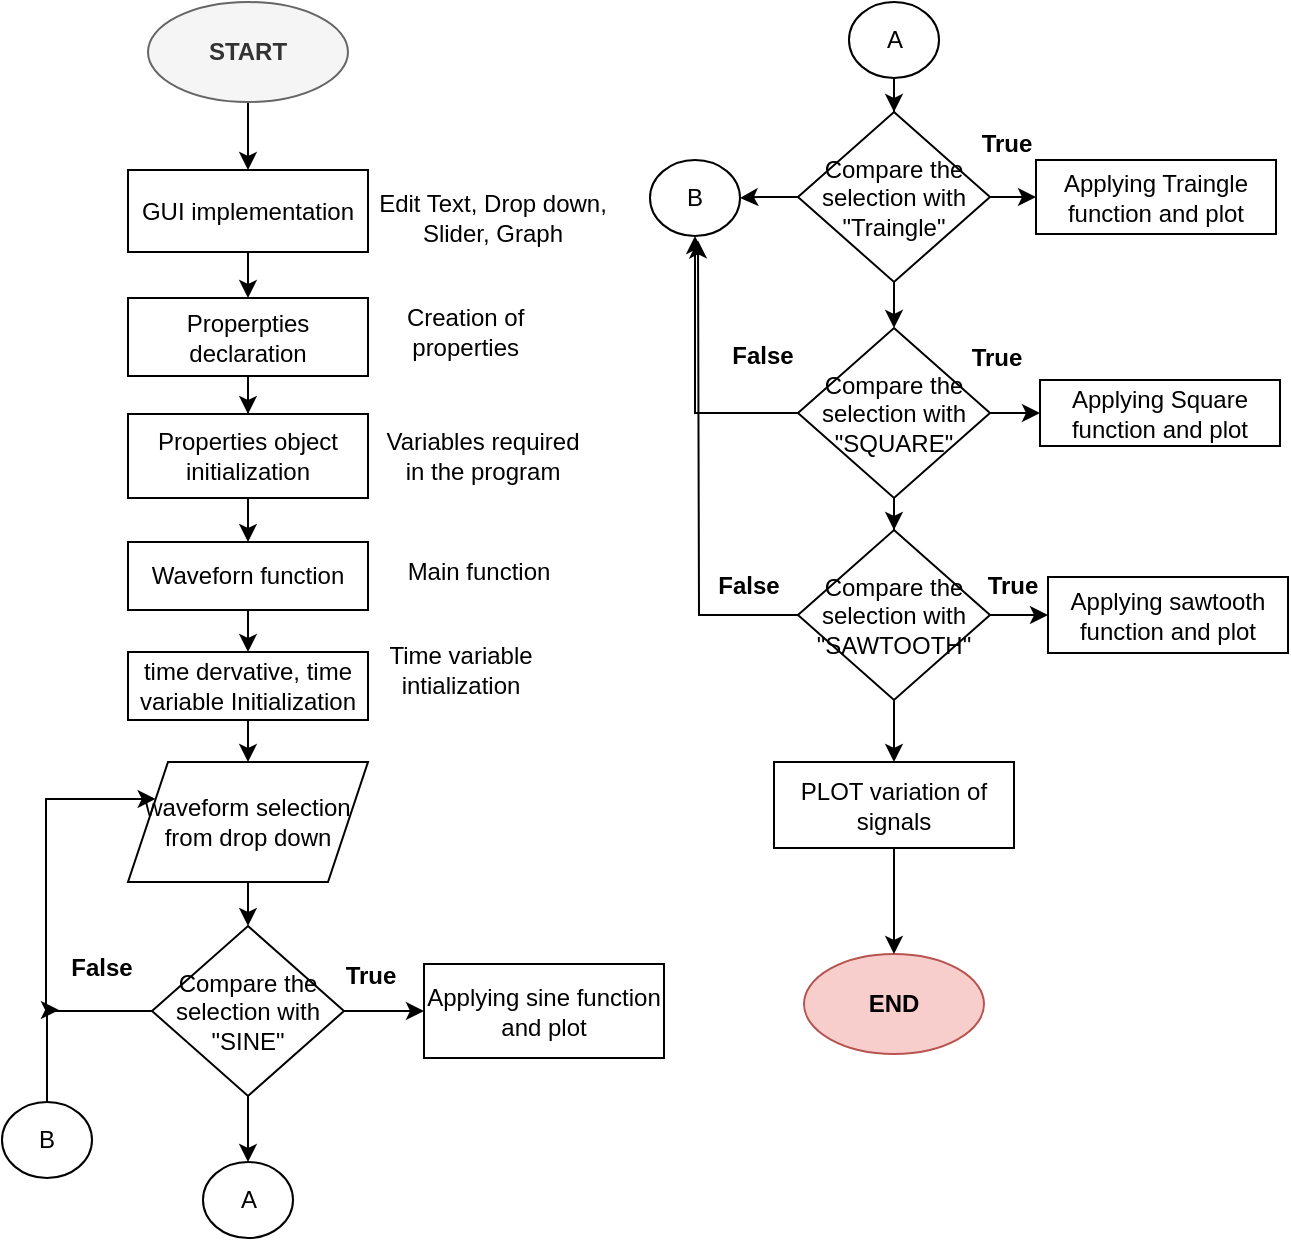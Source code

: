 <mxfile version="14.5.1" type="device"><diagram id="9ZcduFyPteUCx2g0oWqO" name="Page-1"><mxGraphModel dx="1024" dy="1801" grid="0" gridSize="10" guides="1" tooltips="1" connect="1" arrows="1" fold="1" page="1" pageScale="1" pageWidth="827" pageHeight="1169" math="0" shadow="0"><root><mxCell id="0"/><mxCell id="1" parent="0"/><mxCell id="pMCevR4gJOgcGjxJ5xp9-7" style="edgeStyle=orthogonalEdgeStyle;rounded=0;orthogonalLoop=1;jettySize=auto;html=1;" edge="1" parent="1" source="J5Ix0FCC8kv3Ylk-GJV6-1" target="pMCevR4gJOgcGjxJ5xp9-5"><mxGeometry relative="1" as="geometry"/></mxCell><mxCell id="J5Ix0FCC8kv3Ylk-GJV6-1" value="&lt;b&gt;START&lt;/b&gt;" style="ellipse;whiteSpace=wrap;html=1;fillColor=#f5f5f5;strokeColor=#666666;fontColor=#333333;" parent="1" vertex="1"><mxGeometry x="85" y="-1160" width="100" height="50" as="geometry"/></mxCell><mxCell id="J5Ix0FCC8kv3Ylk-GJV6-6" value="" style="edgeStyle=orthogonalEdgeStyle;rounded=0;orthogonalLoop=1;jettySize=auto;html=1;" parent="1" source="J5Ix0FCC8kv3Ylk-GJV6-3" target="J5Ix0FCC8kv3Ylk-GJV6-5" edge="1"><mxGeometry relative="1" as="geometry"/></mxCell><mxCell id="J5Ix0FCC8kv3Ylk-GJV6-3" value="Properpties declaration" style="rounded=0;whiteSpace=wrap;html=1;" parent="1" vertex="1"><mxGeometry x="75" y="-1012" width="120" height="39" as="geometry"/></mxCell><mxCell id="J5Ix0FCC8kv3Ylk-GJV6-8" value="" style="edgeStyle=orthogonalEdgeStyle;rounded=0;orthogonalLoop=1;jettySize=auto;html=1;" parent="1" source="J5Ix0FCC8kv3Ylk-GJV6-5" target="J5Ix0FCC8kv3Ylk-GJV6-7" edge="1"><mxGeometry relative="1" as="geometry"/></mxCell><mxCell id="J5Ix0FCC8kv3Ylk-GJV6-5" value="Properties object initialization" style="rounded=0;whiteSpace=wrap;html=1;" parent="1" vertex="1"><mxGeometry x="75" y="-954" width="120" height="42" as="geometry"/></mxCell><mxCell id="pMCevR4gJOgcGjxJ5xp9-24" style="edgeStyle=orthogonalEdgeStyle;rounded=0;orthogonalLoop=1;jettySize=auto;html=1;" edge="1" parent="1" source="J5Ix0FCC8kv3Ylk-GJV6-7" target="pMCevR4gJOgcGjxJ5xp9-21"><mxGeometry relative="1" as="geometry"/></mxCell><mxCell id="J5Ix0FCC8kv3Ylk-GJV6-7" value="Waveforn function" style="rounded=0;whiteSpace=wrap;html=1;" parent="1" vertex="1"><mxGeometry x="75" y="-890" width="120" height="34" as="geometry"/></mxCell><mxCell id="J5Ix0FCC8kv3Ylk-GJV6-16" value="&lt;b&gt;False&lt;/b&gt;" style="text;html=1;strokeColor=none;fillColor=none;align=center;verticalAlign=middle;whiteSpace=wrap;rounded=0;" parent="1" vertex="1"><mxGeometry x="42" y="-687" width="40" height="20" as="geometry"/></mxCell><mxCell id="J5Ix0FCC8kv3Ylk-GJV6-56" value="&lt;b&gt;END&lt;/b&gt;" style="ellipse;whiteSpace=wrap;html=1;fillColor=#f8cecc;strokeColor=#b85450;" parent="1" vertex="1"><mxGeometry x="413" y="-684" width="90" height="50" as="geometry"/></mxCell><mxCell id="pMCevR4gJOgcGjxJ5xp9-1" value="Creation of&amp;nbsp; properties&amp;nbsp;" style="text;html=1;strokeColor=none;fillColor=none;align=center;verticalAlign=middle;whiteSpace=wrap;rounded=0;" vertex="1" parent="1"><mxGeometry x="204" y="-1009" width="83" height="28" as="geometry"/></mxCell><mxCell id="pMCevR4gJOgcGjxJ5xp9-2" value="Variables required&lt;br&gt;in the program" style="text;html=1;align=center;verticalAlign=middle;resizable=0;points=[];autosize=1;" vertex="1" parent="1"><mxGeometry x="198" y="-948.5" width="107" height="31" as="geometry"/></mxCell><mxCell id="pMCevR4gJOgcGjxJ5xp9-3" value="Main function" style="text;html=1;align=center;verticalAlign=middle;resizable=0;points=[];autosize=1;" vertex="1" parent="1"><mxGeometry x="209" y="-884" width="81" height="18" as="geometry"/></mxCell><mxCell id="pMCevR4gJOgcGjxJ5xp9-8" style="edgeStyle=orthogonalEdgeStyle;rounded=0;orthogonalLoop=1;jettySize=auto;html=1;" edge="1" parent="1" source="pMCevR4gJOgcGjxJ5xp9-5" target="J5Ix0FCC8kv3Ylk-GJV6-3"><mxGeometry relative="1" as="geometry"/></mxCell><mxCell id="pMCevR4gJOgcGjxJ5xp9-5" value="GUI implementation" style="rounded=0;whiteSpace=wrap;html=1;" vertex="1" parent="1"><mxGeometry x="75" y="-1076" width="120" height="41" as="geometry"/></mxCell><mxCell id="pMCevR4gJOgcGjxJ5xp9-6" value="Edit Text, Drop down,&lt;br&gt;Slider, Graph" style="text;html=1;align=center;verticalAlign=middle;resizable=0;points=[];autosize=1;" vertex="1" parent="1"><mxGeometry x="195" y="-1068" width="124" height="31" as="geometry"/></mxCell><mxCell id="pMCevR4gJOgcGjxJ5xp9-14" style="edgeStyle=orthogonalEdgeStyle;rounded=0;orthogonalLoop=1;jettySize=auto;html=1;entryX=0;entryY=0.25;entryDx=0;entryDy=0;" edge="1" parent="1" source="pMCevR4gJOgcGjxJ5xp9-9" target="pMCevR4gJOgcGjxJ5xp9-15"><mxGeometry relative="1" as="geometry"><mxPoint x="57" y="-567" as="targetPoint"/><Array as="points"><mxPoint x="34" y="-655"/><mxPoint x="34" y="-761"/></Array></mxGeometry></mxCell><mxCell id="pMCevR4gJOgcGjxJ5xp9-28" style="edgeStyle=orthogonalEdgeStyle;rounded=0;orthogonalLoop=1;jettySize=auto;html=1;" edge="1" parent="1" source="pMCevR4gJOgcGjxJ5xp9-9" target="pMCevR4gJOgcGjxJ5xp9-26"><mxGeometry relative="1" as="geometry"/></mxCell><mxCell id="pMCevR4gJOgcGjxJ5xp9-30" style="edgeStyle=orthogonalEdgeStyle;rounded=0;orthogonalLoop=1;jettySize=auto;html=1;" edge="1" parent="1" source="pMCevR4gJOgcGjxJ5xp9-9" target="pMCevR4gJOgcGjxJ5xp9-29"><mxGeometry relative="1" as="geometry"/></mxCell><mxCell id="pMCevR4gJOgcGjxJ5xp9-9" value="Compare the selection with &quot;SINE&quot;" style="rhombus;whiteSpace=wrap;html=1;" vertex="1" parent="1"><mxGeometry x="87" y="-698" width="96" height="85" as="geometry"/></mxCell><mxCell id="pMCevR4gJOgcGjxJ5xp9-18" style="edgeStyle=orthogonalEdgeStyle;rounded=0;orthogonalLoop=1;jettySize=auto;html=1;" edge="1" parent="1" source="pMCevR4gJOgcGjxJ5xp9-15" target="pMCevR4gJOgcGjxJ5xp9-9"><mxGeometry relative="1" as="geometry"/></mxCell><mxCell id="pMCevR4gJOgcGjxJ5xp9-15" value="&lt;span&gt;waveform selection from drop down&lt;/span&gt;" style="shape=parallelogram;perimeter=parallelogramPerimeter;whiteSpace=wrap;html=1;fixedSize=1;" vertex="1" parent="1"><mxGeometry x="75" y="-780" width="120" height="60" as="geometry"/></mxCell><mxCell id="pMCevR4gJOgcGjxJ5xp9-25" style="edgeStyle=orthogonalEdgeStyle;rounded=0;orthogonalLoop=1;jettySize=auto;html=1;" edge="1" parent="1" source="pMCevR4gJOgcGjxJ5xp9-21" target="pMCevR4gJOgcGjxJ5xp9-15"><mxGeometry relative="1" as="geometry"/></mxCell><mxCell id="pMCevR4gJOgcGjxJ5xp9-21" value="time dervative, time variable Initialization" style="rounded=0;whiteSpace=wrap;html=1;" vertex="1" parent="1"><mxGeometry x="75" y="-835" width="120" height="34" as="geometry"/></mxCell><mxCell id="pMCevR4gJOgcGjxJ5xp9-26" value="Applying sine function and plot" style="rounded=0;whiteSpace=wrap;html=1;" vertex="1" parent="1"><mxGeometry x="223" y="-679" width="120" height="47" as="geometry"/></mxCell><mxCell id="pMCevR4gJOgcGjxJ5xp9-27" style="edgeStyle=orthogonalEdgeStyle;rounded=0;orthogonalLoop=1;jettySize=auto;html=1;exitX=0.5;exitY=1;exitDx=0;exitDy=0;" edge="1" parent="1" source="pMCevR4gJOgcGjxJ5xp9-26" target="pMCevR4gJOgcGjxJ5xp9-26"><mxGeometry relative="1" as="geometry"/></mxCell><mxCell id="pMCevR4gJOgcGjxJ5xp9-29" value="A" style="ellipse;whiteSpace=wrap;html=1;" vertex="1" parent="1"><mxGeometry x="112.5" y="-580" width="45" height="38" as="geometry"/></mxCell><mxCell id="pMCevR4gJOgcGjxJ5xp9-31" value="True" style="text;html=1;align=center;verticalAlign=middle;resizable=0;points=[];autosize=1;fontStyle=1" vertex="1" parent="1"><mxGeometry x="178" y="-682" width="36" height="18" as="geometry"/></mxCell><mxCell id="pMCevR4gJOgcGjxJ5xp9-49" style="edgeStyle=orthogonalEdgeStyle;rounded=0;orthogonalLoop=1;jettySize=auto;html=1;" edge="1" parent="1" source="pMCevR4gJOgcGjxJ5xp9-33" target="pMCevR4gJOgcGjxJ5xp9-37"><mxGeometry relative="1" as="geometry"/></mxCell><mxCell id="pMCevR4gJOgcGjxJ5xp9-33" value="A" style="ellipse;whiteSpace=wrap;html=1;" vertex="1" parent="1"><mxGeometry x="435.5" y="-1160" width="45" height="38" as="geometry"/></mxCell><mxCell id="pMCevR4gJOgcGjxJ5xp9-34" value="Time variable &lt;br&gt;intialization" style="text;html=1;align=center;verticalAlign=middle;resizable=0;points=[];autosize=1;" vertex="1" parent="1"><mxGeometry x="200" y="-842" width="81" height="31" as="geometry"/></mxCell><mxCell id="pMCevR4gJOgcGjxJ5xp9-39" style="edgeStyle=orthogonalEdgeStyle;rounded=0;orthogonalLoop=1;jettySize=auto;html=1;" edge="1" parent="1" source="pMCevR4gJOgcGjxJ5xp9-37" target="pMCevR4gJOgcGjxJ5xp9-38"><mxGeometry relative="1" as="geometry"/></mxCell><mxCell id="pMCevR4gJOgcGjxJ5xp9-42" style="edgeStyle=orthogonalEdgeStyle;rounded=0;orthogonalLoop=1;jettySize=auto;html=1;" edge="1" parent="1" source="pMCevR4gJOgcGjxJ5xp9-37" target="pMCevR4gJOgcGjxJ5xp9-40"><mxGeometry relative="1" as="geometry"/></mxCell><mxCell id="pMCevR4gJOgcGjxJ5xp9-52" value="" style="edgeStyle=orthogonalEdgeStyle;rounded=0;orthogonalLoop=1;jettySize=auto;html=1;" edge="1" parent="1" source="pMCevR4gJOgcGjxJ5xp9-37" target="pMCevR4gJOgcGjxJ5xp9-51"><mxGeometry relative="1" as="geometry"/></mxCell><mxCell id="pMCevR4gJOgcGjxJ5xp9-37" value="Compare the selection with &quot;Traingle&quot;" style="rhombus;whiteSpace=wrap;html=1;" vertex="1" parent="1"><mxGeometry x="410" y="-1105" width="96" height="85" as="geometry"/></mxCell><mxCell id="pMCevR4gJOgcGjxJ5xp9-38" value="Applying Traingle function and plot" style="rounded=0;whiteSpace=wrap;html=1;" vertex="1" parent="1"><mxGeometry x="529" y="-1081" width="120" height="37" as="geometry"/></mxCell><mxCell id="pMCevR4gJOgcGjxJ5xp9-44" style="edgeStyle=orthogonalEdgeStyle;rounded=0;orthogonalLoop=1;jettySize=auto;html=1;" edge="1" parent="1" source="pMCevR4gJOgcGjxJ5xp9-40" target="pMCevR4gJOgcGjxJ5xp9-41"><mxGeometry relative="1" as="geometry"/></mxCell><mxCell id="pMCevR4gJOgcGjxJ5xp9-47" value="" style="edgeStyle=orthogonalEdgeStyle;rounded=0;orthogonalLoop=1;jettySize=auto;html=1;" edge="1" parent="1" source="pMCevR4gJOgcGjxJ5xp9-40" target="pMCevR4gJOgcGjxJ5xp9-45"><mxGeometry relative="1" as="geometry"/></mxCell><mxCell id="pMCevR4gJOgcGjxJ5xp9-53" style="edgeStyle=orthogonalEdgeStyle;rounded=0;orthogonalLoop=1;jettySize=auto;html=1;" edge="1" parent="1" source="pMCevR4gJOgcGjxJ5xp9-40" target="pMCevR4gJOgcGjxJ5xp9-51"><mxGeometry relative="1" as="geometry"/></mxCell><mxCell id="pMCevR4gJOgcGjxJ5xp9-40" value="Compare the selection with &quot;SQUARE&quot;" style="rhombus;whiteSpace=wrap;html=1;" vertex="1" parent="1"><mxGeometry x="410" y="-997" width="96" height="85" as="geometry"/></mxCell><mxCell id="pMCevR4gJOgcGjxJ5xp9-41" value="Applying Square function and plot" style="rounded=0;whiteSpace=wrap;html=1;" vertex="1" parent="1"><mxGeometry x="531" y="-971" width="120" height="33" as="geometry"/></mxCell><mxCell id="pMCevR4gJOgcGjxJ5xp9-48" value="" style="edgeStyle=orthogonalEdgeStyle;rounded=0;orthogonalLoop=1;jettySize=auto;html=1;" edge="1" parent="1" source="pMCevR4gJOgcGjxJ5xp9-45" target="pMCevR4gJOgcGjxJ5xp9-46"><mxGeometry relative="1" as="geometry"/></mxCell><mxCell id="pMCevR4gJOgcGjxJ5xp9-54" style="edgeStyle=orthogonalEdgeStyle;rounded=0;orthogonalLoop=1;jettySize=auto;html=1;" edge="1" parent="1" source="pMCevR4gJOgcGjxJ5xp9-45"><mxGeometry relative="1" as="geometry"><mxPoint x="360" y="-1040.8" as="targetPoint"/></mxGeometry></mxCell><mxCell id="pMCevR4gJOgcGjxJ5xp9-63" value="" style="edgeStyle=orthogonalEdgeStyle;rounded=0;orthogonalLoop=1;jettySize=auto;html=1;" edge="1" parent="1" source="pMCevR4gJOgcGjxJ5xp9-45" target="pMCevR4gJOgcGjxJ5xp9-62"><mxGeometry relative="1" as="geometry"/></mxCell><mxCell id="pMCevR4gJOgcGjxJ5xp9-45" value="Compare the selection with &quot;SAWTOOTH&quot;" style="rhombus;whiteSpace=wrap;html=1;" vertex="1" parent="1"><mxGeometry x="410" y="-896" width="96" height="85" as="geometry"/></mxCell><mxCell id="pMCevR4gJOgcGjxJ5xp9-46" value="Applying sawtooth function and plot" style="rounded=0;whiteSpace=wrap;html=1;" vertex="1" parent="1"><mxGeometry x="535" y="-872.5" width="120" height="38" as="geometry"/></mxCell><mxCell id="pMCevR4gJOgcGjxJ5xp9-51" value="B" style="ellipse;whiteSpace=wrap;html=1;" vertex="1" parent="1"><mxGeometry x="336" y="-1081" width="45" height="38" as="geometry"/></mxCell><mxCell id="pMCevR4gJOgcGjxJ5xp9-56" style="edgeStyle=orthogonalEdgeStyle;rounded=0;orthogonalLoop=1;jettySize=auto;html=1;" edge="1" parent="1" source="pMCevR4gJOgcGjxJ5xp9-55"><mxGeometry relative="1" as="geometry"><mxPoint x="40.5" y="-656" as="targetPoint"/><Array as="points"><mxPoint x="35" y="-656"/></Array></mxGeometry></mxCell><mxCell id="pMCevR4gJOgcGjxJ5xp9-55" value="B" style="ellipse;whiteSpace=wrap;html=1;" vertex="1" parent="1"><mxGeometry x="12" y="-610" width="45" height="38" as="geometry"/></mxCell><mxCell id="pMCevR4gJOgcGjxJ5xp9-57" value="False" style="text;html=1;align=center;verticalAlign=middle;resizable=0;points=[];autosize=1;fontStyle=1" vertex="1" parent="1"><mxGeometry x="372" y="-992" width="40" height="18" as="geometry"/></mxCell><mxCell id="pMCevR4gJOgcGjxJ5xp9-58" value="False" style="text;html=1;align=center;verticalAlign=middle;resizable=0;points=[];autosize=1;fontStyle=1" vertex="1" parent="1"><mxGeometry x="365" y="-877" width="40" height="18" as="geometry"/></mxCell><mxCell id="pMCevR4gJOgcGjxJ5xp9-59" value="True" style="text;html=1;align=center;verticalAlign=middle;resizable=0;points=[];autosize=1;fontStyle=1" vertex="1" parent="1"><mxGeometry x="496" y="-1098" width="36" height="18" as="geometry"/></mxCell><mxCell id="pMCevR4gJOgcGjxJ5xp9-60" value="True" style="text;html=1;align=center;verticalAlign=middle;resizable=0;points=[];autosize=1;fontStyle=1" vertex="1" parent="1"><mxGeometry x="491" y="-991" width="36" height="18" as="geometry"/></mxCell><mxCell id="pMCevR4gJOgcGjxJ5xp9-61" value="True" style="text;html=1;align=center;verticalAlign=middle;resizable=0;points=[];autosize=1;fontStyle=1" vertex="1" parent="1"><mxGeometry x="499" y="-877" width="36" height="18" as="geometry"/></mxCell><mxCell id="pMCevR4gJOgcGjxJ5xp9-64" style="edgeStyle=orthogonalEdgeStyle;rounded=0;orthogonalLoop=1;jettySize=auto;html=1;" edge="1" parent="1" source="pMCevR4gJOgcGjxJ5xp9-62" target="J5Ix0FCC8kv3Ylk-GJV6-56"><mxGeometry relative="1" as="geometry"/></mxCell><mxCell id="pMCevR4gJOgcGjxJ5xp9-62" value="PLOT variation of signals" style="rounded=0;whiteSpace=wrap;html=1;" vertex="1" parent="1"><mxGeometry x="398" y="-780" width="120" height="43" as="geometry"/></mxCell></root></mxGraphModel></diagram></mxfile>